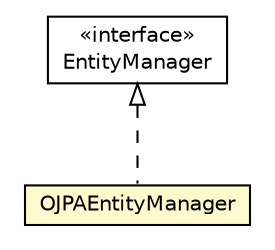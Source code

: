 #!/usr/local/bin/dot
#
# Class diagram 
# Generated by UMLGraph version R5_6-24-gf6e263 (http://www.umlgraph.org/)
#

digraph G {
	edge [fontname="Helvetica",fontsize=10,labelfontname="Helvetica",labelfontsize=10];
	node [fontname="Helvetica",fontsize=10,shape=plaintext];
	nodesep=0.25;
	ranksep=0.5;
	// com.orientechnologies.orient.object.jpa.OJPAEntityManager
	c2194207 [label=<<table title="com.orientechnologies.orient.object.jpa.OJPAEntityManager" border="0" cellborder="1" cellspacing="0" cellpadding="2" port="p" bgcolor="lemonChiffon" href="./OJPAEntityManager.html">
		<tr><td><table border="0" cellspacing="0" cellpadding="1">
<tr><td align="center" balign="center"> OJPAEntityManager </td></tr>
		</table></td></tr>
		</table>>, URL="./OJPAEntityManager.html", fontname="Helvetica", fontcolor="black", fontsize=10.0];
	//com.orientechnologies.orient.object.jpa.OJPAEntityManager implements javax.persistence.EntityManager
	c2194763:p -> c2194207:p [dir=back,arrowtail=empty,style=dashed];
	// javax.persistence.EntityManager
	c2194763 [label=<<table title="javax.persistence.EntityManager" border="0" cellborder="1" cellspacing="0" cellpadding="2" port="p" href="http://java.sun.com/j2se/1.4.2/docs/api/javax/persistence/EntityManager.html">
		<tr><td><table border="0" cellspacing="0" cellpadding="1">
<tr><td align="center" balign="center"> &#171;interface&#187; </td></tr>
<tr><td align="center" balign="center"> EntityManager </td></tr>
		</table></td></tr>
		</table>>, URL="http://java.sun.com/j2se/1.4.2/docs/api/javax/persistence/EntityManager.html", fontname="Helvetica", fontcolor="black", fontsize=10.0];
}

